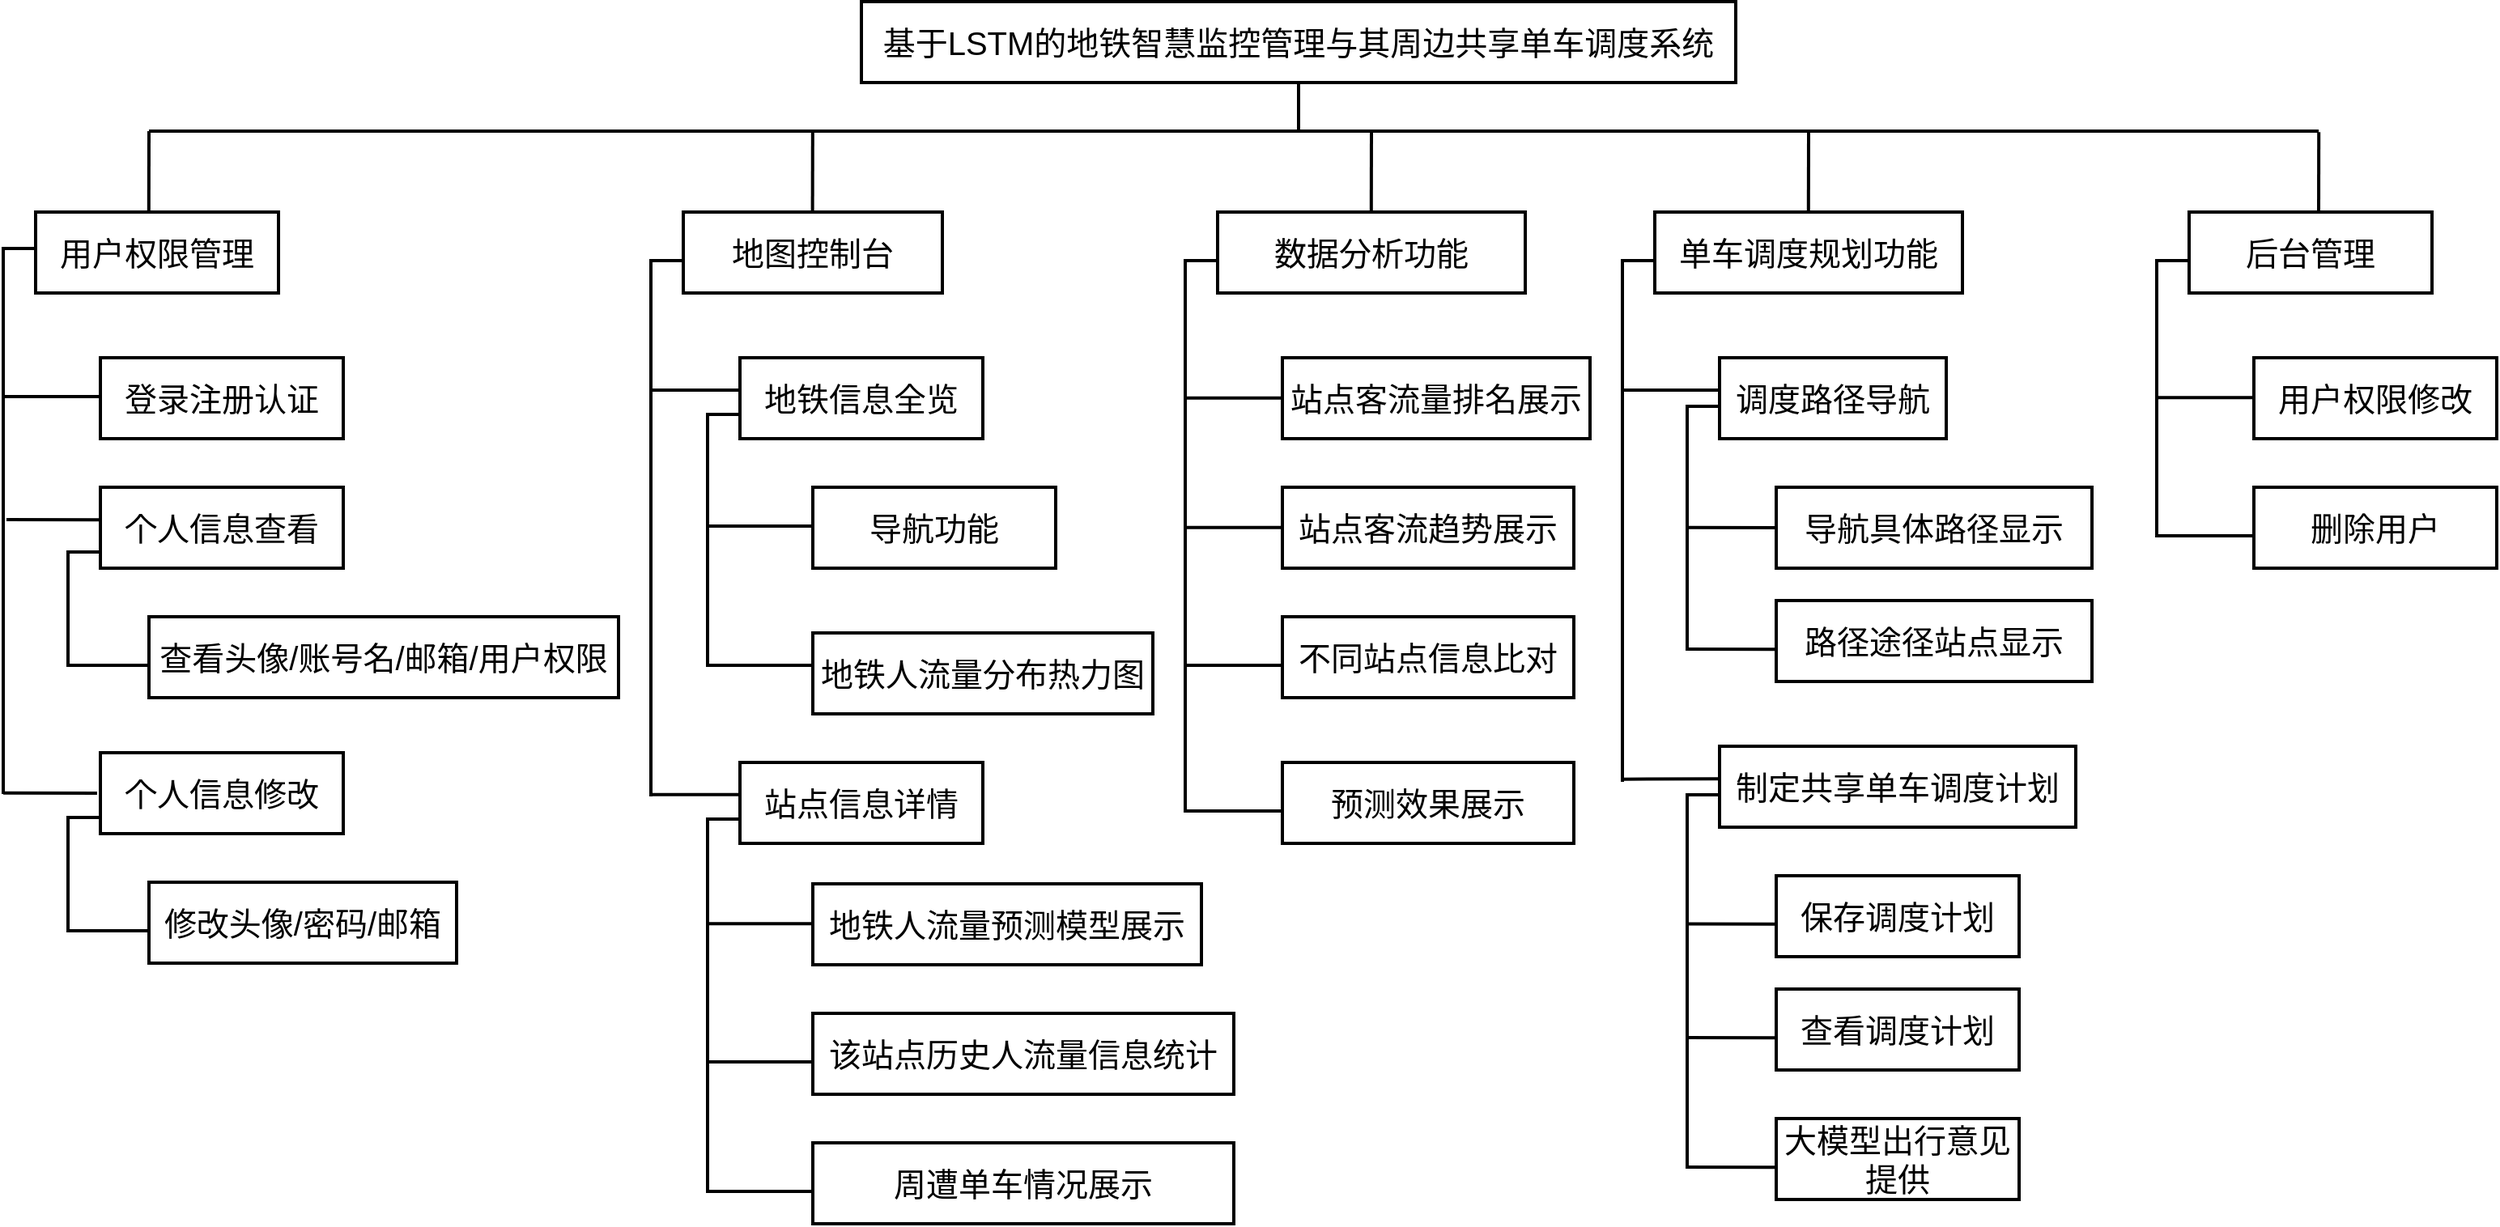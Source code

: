 <mxfile version="28.0.4">
  <diagram name="第 1 页" id="L_r2BCdUvFLrKTB9oKeo">
    <mxGraphModel dx="1911" dy="1251" grid="1" gridSize="10" guides="1" tooltips="1" connect="1" arrows="1" fold="1" page="1" pageScale="1" pageWidth="827" pageHeight="1169" math="0" shadow="0">
      <root>
        <mxCell id="0" />
        <mxCell id="1" parent="0" />
        <mxCell id="O2EC_n9IJ33S0w39dAJx-1" value="&lt;font style=&quot;font-size: 20px&quot;&gt;基于LSTM的地铁智慧监控管理与其周边共享单车调度系统&lt;/font&gt;" style="rounded=0;whiteSpace=wrap;html=1;strokeWidth=2;" parent="1" vertex="1">
          <mxGeometry x="570" y="280" width="540" height="50" as="geometry" />
        </mxCell>
        <mxCell id="O2EC_n9IJ33S0w39dAJx-2" value="&lt;font style=&quot;font-size: 20px&quot;&gt;用户权限管理&lt;/font&gt;" style="rounded=0;whiteSpace=wrap;html=1;strokeWidth=2;" parent="1" vertex="1">
          <mxGeometry x="60" y="410" width="150" height="50" as="geometry" />
        </mxCell>
        <mxCell id="O2EC_n9IJ33S0w39dAJx-3" value="&lt;span style=&quot;font-size: 20px&quot;&gt;后台管理&lt;/span&gt;" style="rounded=0;whiteSpace=wrap;html=1;strokeWidth=2;" parent="1" vertex="1">
          <mxGeometry x="1390" y="410" width="150" height="50" as="geometry" />
        </mxCell>
        <mxCell id="O2EC_n9IJ33S0w39dAJx-4" value="&lt;font style=&quot;font-size: 20px&quot;&gt;地图控制台&lt;/font&gt;" style="rounded=0;whiteSpace=wrap;html=1;strokeWidth=2;" parent="1" vertex="1">
          <mxGeometry x="460" y="410" width="160" height="50" as="geometry" />
        </mxCell>
        <mxCell id="O2EC_n9IJ33S0w39dAJx-5" value="&lt;font style=&quot;font-size: 20px&quot;&gt;单车调度规划功能&lt;/font&gt;" style="rounded=0;whiteSpace=wrap;html=1;strokeWidth=2;" parent="1" vertex="1">
          <mxGeometry x="1060" y="410" width="190" height="50" as="geometry" />
        </mxCell>
        <mxCell id="O2EC_n9IJ33S0w39dAJx-6" value="&lt;font style=&quot;font-size: 20px&quot;&gt;数据分析功能&lt;/font&gt;" style="rounded=0;whiteSpace=wrap;html=1;strokeWidth=2;" parent="1" vertex="1">
          <mxGeometry x="790" y="410" width="190" height="50" as="geometry" />
        </mxCell>
        <mxCell id="O2EC_n9IJ33S0w39dAJx-7" value="&lt;font style=&quot;font-size: 20px&quot;&gt;登录注册认证&lt;/font&gt;" style="rounded=0;whiteSpace=wrap;html=1;strokeWidth=2;" parent="1" vertex="1">
          <mxGeometry x="100" y="500" width="150" height="50" as="geometry" />
        </mxCell>
        <mxCell id="O2EC_n9IJ33S0w39dAJx-8" value="&lt;font style=&quot;font-size: 20px&quot;&gt;个人信息修改&lt;/font&gt;" style="rounded=0;whiteSpace=wrap;html=1;strokeWidth=2;" parent="1" vertex="1">
          <mxGeometry x="100" y="744" width="150" height="50" as="geometry" />
        </mxCell>
        <mxCell id="O2EC_n9IJ33S0w39dAJx-9" value="&lt;font style=&quot;font-size: 20px&quot;&gt;个人信息查看&lt;/font&gt;" style="rounded=0;whiteSpace=wrap;html=1;strokeWidth=2;" parent="1" vertex="1">
          <mxGeometry x="100" y="580" width="150" height="50" as="geometry" />
        </mxCell>
        <mxCell id="O2EC_n9IJ33S0w39dAJx-10" value="&lt;font style=&quot;font-size: 20px&quot;&gt;查看头像/账号名/邮箱/用户权限&lt;/font&gt;" style="rounded=0;whiteSpace=wrap;html=1;strokeWidth=2;" parent="1" vertex="1">
          <mxGeometry x="130" y="660" width="290" height="50" as="geometry" />
        </mxCell>
        <mxCell id="O2EC_n9IJ33S0w39dAJx-11" value="&lt;font style=&quot;font-size: 20px&quot;&gt;修改头像/密码/邮箱&lt;/font&gt;" style="rounded=0;whiteSpace=wrap;html=1;strokeWidth=2;" parent="1" vertex="1">
          <mxGeometry x="130" y="824" width="190" height="50" as="geometry" />
        </mxCell>
        <mxCell id="O2EC_n9IJ33S0w39dAJx-12" value="&lt;font style=&quot;font-size: 20px&quot;&gt;地铁信息全览&lt;/font&gt;" style="rounded=0;whiteSpace=wrap;html=1;strokeWidth=2;" parent="1" vertex="1">
          <mxGeometry x="495" y="500" width="150" height="50" as="geometry" />
        </mxCell>
        <mxCell id="O2EC_n9IJ33S0w39dAJx-13" value="&lt;span style=&quot;font-size: 20px&quot;&gt;站点信息详情&lt;/span&gt;" style="rounded=0;whiteSpace=wrap;html=1;strokeWidth=2;" parent="1" vertex="1">
          <mxGeometry x="495" y="750" width="150" height="50" as="geometry" />
        </mxCell>
        <mxCell id="O2EC_n9IJ33S0w39dAJx-14" value="&lt;span style=&quot;font-size: 20px&quot;&gt;导航功能&lt;/span&gt;" style="rounded=0;whiteSpace=wrap;html=1;strokeWidth=2;" parent="1" vertex="1">
          <mxGeometry x="540" y="580" width="150" height="50" as="geometry" />
        </mxCell>
        <mxCell id="O2EC_n9IJ33S0w39dAJx-15" value="&lt;span style=&quot;font-size: 20px&quot;&gt;地铁人流量分布热力图&lt;/span&gt;" style="rounded=0;whiteSpace=wrap;html=1;strokeWidth=2;" parent="1" vertex="1">
          <mxGeometry x="540" y="670" width="210" height="50" as="geometry" />
        </mxCell>
        <mxCell id="O2EC_n9IJ33S0w39dAJx-17" value="&lt;span style=&quot;font-size: 20px&quot;&gt;地铁人流量预测模型展示&lt;/span&gt;" style="rounded=0;whiteSpace=wrap;html=1;strokeWidth=2;" parent="1" vertex="1">
          <mxGeometry x="540" y="825" width="240" height="50" as="geometry" />
        </mxCell>
        <mxCell id="O2EC_n9IJ33S0w39dAJx-18" value="&lt;span style=&quot;font-size: 20px&quot;&gt;该站点历史人流量信息统计&lt;/span&gt;" style="rounded=0;whiteSpace=wrap;html=1;strokeWidth=2;" parent="1" vertex="1">
          <mxGeometry x="540" y="905" width="260" height="50" as="geometry" />
        </mxCell>
        <mxCell id="O2EC_n9IJ33S0w39dAJx-19" value="&lt;font style=&quot;font-size: 20px&quot;&gt;站点客流量排名展示&lt;/font&gt;" style="rounded=0;whiteSpace=wrap;html=1;strokeWidth=2;" parent="1" vertex="1">
          <mxGeometry x="830" y="500" width="190" height="50" as="geometry" />
        </mxCell>
        <mxCell id="O2EC_n9IJ33S0w39dAJx-20" value="&lt;font style=&quot;font-size: 20px&quot;&gt;站点客流趋势展示&lt;/font&gt;" style="rounded=0;whiteSpace=wrap;html=1;strokeWidth=2;" parent="1" vertex="1">
          <mxGeometry x="830" y="580" width="180" height="50" as="geometry" />
        </mxCell>
        <mxCell id="O2EC_n9IJ33S0w39dAJx-21" value="&lt;font style=&quot;font-size: 20px&quot;&gt;不同站点信息比对&lt;/font&gt;" style="rounded=0;whiteSpace=wrap;html=1;strokeWidth=2;" parent="1" vertex="1">
          <mxGeometry x="830" y="660" width="180" height="50" as="geometry" />
        </mxCell>
        <mxCell id="O2EC_n9IJ33S0w39dAJx-22" value="&lt;span style=&quot;font-size: 20px&quot;&gt;调度路径导航&lt;/span&gt;" style="rounded=0;whiteSpace=wrap;html=1;strokeWidth=2;" parent="1" vertex="1">
          <mxGeometry x="1100" y="500" width="140" height="50" as="geometry" />
        </mxCell>
        <mxCell id="O2EC_n9IJ33S0w39dAJx-23" value="&lt;span style=&quot;font-size: 20px&quot;&gt;制定共享单车调度计划&lt;/span&gt;" style="rounded=0;whiteSpace=wrap;html=1;strokeWidth=2;" parent="1" vertex="1">
          <mxGeometry x="1100" y="740" width="220" height="50" as="geometry" />
        </mxCell>
        <mxCell id="O2EC_n9IJ33S0w39dAJx-24" value="&lt;span style=&quot;font-size: 20px&quot;&gt;查看调度计划&lt;/span&gt;" style="rounded=0;whiteSpace=wrap;html=1;strokeWidth=2;" parent="1" vertex="1">
          <mxGeometry x="1135" y="890" width="150" height="50" as="geometry" />
        </mxCell>
        <mxCell id="O2EC_n9IJ33S0w39dAJx-25" value="&lt;span style=&quot;font-size: 20px&quot;&gt;保存调度计划&lt;/span&gt;" style="rounded=0;whiteSpace=wrap;html=1;strokeWidth=2;" parent="1" vertex="1">
          <mxGeometry x="1135" y="820" width="150" height="50" as="geometry" />
        </mxCell>
        <mxCell id="O2EC_n9IJ33S0w39dAJx-26" value="&lt;span style=&quot;font-size: 20px&quot;&gt;导航具体路径显示&lt;/span&gt;" style="rounded=0;whiteSpace=wrap;html=1;strokeWidth=2;" parent="1" vertex="1">
          <mxGeometry x="1135" y="580" width="195" height="50" as="geometry" />
        </mxCell>
        <mxCell id="O2EC_n9IJ33S0w39dAJx-27" value="&lt;span style=&quot;font-size: 20px&quot;&gt;路径途径站点显示&lt;/span&gt;" style="rounded=0;whiteSpace=wrap;html=1;strokeWidth=2;" parent="1" vertex="1">
          <mxGeometry x="1135" y="650" width="195" height="50" as="geometry" />
        </mxCell>
        <mxCell id="O2EC_n9IJ33S0w39dAJx-28" value="&lt;span style=&quot;font-size: 20px&quot;&gt;用户权限修改&lt;/span&gt;" style="rounded=0;whiteSpace=wrap;html=1;strokeWidth=2;" parent="1" vertex="1">
          <mxGeometry x="1430" y="500" width="150" height="50" as="geometry" />
        </mxCell>
        <mxCell id="O2EC_n9IJ33S0w39dAJx-29" value="&lt;span style=&quot;font-size: 20px&quot;&gt;删除用户&lt;/span&gt;" style="rounded=0;whiteSpace=wrap;html=1;strokeWidth=2;" parent="1" vertex="1">
          <mxGeometry x="1430" y="580" width="150" height="50" as="geometry" />
        </mxCell>
        <mxCell id="O2EC_n9IJ33S0w39dAJx-30" value="" style="endArrow=none;html=1;strokeWidth=2;" parent="1" edge="1">
          <mxGeometry width="50" height="50" relative="1" as="geometry">
            <mxPoint x="130" y="360" as="sourcePoint" />
            <mxPoint x="1470" y="360" as="targetPoint" />
          </mxGeometry>
        </mxCell>
        <mxCell id="O2EC_n9IJ33S0w39dAJx-31" value="" style="endArrow=none;html=1;strokeWidth=2;exitX=0.466;exitY=-0.013;exitDx=0;exitDy=0;exitPerimeter=0;endSize=11;" parent="1" source="O2EC_n9IJ33S0w39dAJx-2" edge="1">
          <mxGeometry width="50" height="50" relative="1" as="geometry">
            <mxPoint x="90" y="410" as="sourcePoint" />
            <mxPoint x="130" y="360" as="targetPoint" />
          </mxGeometry>
        </mxCell>
        <mxCell id="O2EC_n9IJ33S0w39dAJx-32" value="" style="endArrow=none;html=1;strokeWidth=2;exitX=0.466;exitY=-0.013;exitDx=0;exitDy=0;exitPerimeter=0;endSize=11;" parent="1" edge="1">
          <mxGeometry width="50" height="50" relative="1" as="geometry">
            <mxPoint x="539.81" y="410" as="sourcePoint" />
            <mxPoint x="539.91" y="360.65" as="targetPoint" />
          </mxGeometry>
        </mxCell>
        <mxCell id="O2EC_n9IJ33S0w39dAJx-33" value="" style="endArrow=none;html=1;strokeWidth=2;exitX=0.466;exitY=-0.013;exitDx=0;exitDy=0;exitPerimeter=0;endSize=11;" parent="1" edge="1">
          <mxGeometry width="50" height="50" relative="1" as="geometry">
            <mxPoint x="884.9" y="410" as="sourcePoint" />
            <mxPoint x="885.0" y="360.65" as="targetPoint" />
          </mxGeometry>
        </mxCell>
        <mxCell id="O2EC_n9IJ33S0w39dAJx-34" value="" style="endArrow=none;html=1;strokeWidth=2;exitX=0.466;exitY=-0.013;exitDx=0;exitDy=0;exitPerimeter=0;endSize=11;" parent="1" edge="1">
          <mxGeometry width="50" height="50" relative="1" as="geometry">
            <mxPoint x="1154.9" y="410" as="sourcePoint" />
            <mxPoint x="1155" y="360.65" as="targetPoint" />
          </mxGeometry>
        </mxCell>
        <mxCell id="O2EC_n9IJ33S0w39dAJx-35" value="" style="endArrow=none;html=1;strokeWidth=2;exitX=0.466;exitY=-0.013;exitDx=0;exitDy=0;exitPerimeter=0;endSize=11;" parent="1" edge="1">
          <mxGeometry width="50" height="50" relative="1" as="geometry">
            <mxPoint x="1470" y="410" as="sourcePoint" />
            <mxPoint x="1470.1" y="360.65" as="targetPoint" />
          </mxGeometry>
        </mxCell>
        <mxCell id="O2EC_n9IJ33S0w39dAJx-36" value="" style="endArrow=none;html=1;strokeWidth=2;endSize=11;" parent="1" edge="1">
          <mxGeometry width="50" height="50" relative="1" as="geometry">
            <mxPoint x="840" y="360" as="sourcePoint" />
            <mxPoint x="840" y="330" as="targetPoint" />
          </mxGeometry>
        </mxCell>
        <mxCell id="O2EC_n9IJ33S0w39dAJx-37" value="" style="shape=partialRectangle;whiteSpace=wrap;html=1;bottom=0;right=0;fillColor=none;strokeWidth=2;direction=south;flipH=1;" parent="1" vertex="1">
          <mxGeometry x="40" y="432.5" width="20" height="336" as="geometry" />
        </mxCell>
        <mxCell id="O2EC_n9IJ33S0w39dAJx-38" value="" style="shape=partialRectangle;whiteSpace=wrap;html=1;bottom=0;right=0;fillColor=none;strokeWidth=2;direction=south;flipH=1;" parent="1" vertex="1">
          <mxGeometry x="80" y="620" width="20" height="70" as="geometry" />
        </mxCell>
        <mxCell id="O2EC_n9IJ33S0w39dAJx-39" value="" style="shape=partialRectangle;whiteSpace=wrap;html=1;bottom=0;right=0;fillColor=none;strokeWidth=2;direction=south;flipH=1;" parent="1" vertex="1">
          <mxGeometry x="80" y="784" width="20" height="70" as="geometry" />
        </mxCell>
        <mxCell id="O2EC_n9IJ33S0w39dAJx-40" value="" style="shape=partialRectangle;whiteSpace=wrap;html=1;bottom=0;right=0;fillColor=none;strokeWidth=2;direction=south;flipH=1;" parent="1" vertex="1">
          <mxGeometry x="440" y="440" width="20" height="330" as="geometry" />
        </mxCell>
        <mxCell id="O2EC_n9IJ33S0w39dAJx-41" value="" style="shape=partialRectangle;whiteSpace=wrap;html=1;bottom=0;right=0;fillColor=none;strokeWidth=2;direction=south;flipH=1;" parent="1" vertex="1">
          <mxGeometry x="475" y="535" width="20" height="155" as="geometry" />
        </mxCell>
        <mxCell id="O2EC_n9IJ33S0w39dAJx-42" value="" style="shape=partialRectangle;whiteSpace=wrap;html=1;bottom=0;right=0;fillColor=none;strokeWidth=2;direction=south;flipH=1;" parent="1" vertex="1">
          <mxGeometry x="475" y="785" width="20" height="230" as="geometry" />
        </mxCell>
        <mxCell id="O2EC_n9IJ33S0w39dAJx-43" value="" style="shape=partialRectangle;whiteSpace=wrap;html=1;bottom=0;right=0;fillColor=none;strokeWidth=2;direction=south;flipH=1;" parent="1" vertex="1">
          <mxGeometry x="770" y="440" width="20" height="340" as="geometry" />
        </mxCell>
        <mxCell id="O2EC_n9IJ33S0w39dAJx-44" value="" style="shape=partialRectangle;whiteSpace=wrap;html=1;bottom=0;right=0;fillColor=none;strokeWidth=2;direction=south;flipH=1;" parent="1" vertex="1">
          <mxGeometry x="1040" y="440" width="20" height="321" as="geometry" />
        </mxCell>
        <mxCell id="O2EC_n9IJ33S0w39dAJx-45" value="" style="shape=partialRectangle;whiteSpace=wrap;html=1;bottom=0;right=0;fillColor=none;strokeWidth=2;direction=south;flipH=1;" parent="1" vertex="1">
          <mxGeometry x="1080" y="530" width="20" height="150" as="geometry" />
        </mxCell>
        <mxCell id="O2EC_n9IJ33S0w39dAJx-46" value="" style="shape=partialRectangle;whiteSpace=wrap;html=1;bottom=0;right=0;fillColor=none;strokeWidth=2;direction=south;flipH=1;" parent="1" vertex="1">
          <mxGeometry x="1080" y="770" width="20" height="230" as="geometry" />
        </mxCell>
        <mxCell id="O2EC_n9IJ33S0w39dAJx-47" value="" style="shape=partialRectangle;whiteSpace=wrap;html=1;bottom=0;right=0;fillColor=none;strokeWidth=2;direction=south;flipH=1;" parent="1" vertex="1">
          <mxGeometry x="1370" y="440" width="20" height="170" as="geometry" />
        </mxCell>
        <mxCell id="O2EC_n9IJ33S0w39dAJx-48" value="" style="endArrow=none;html=1;endSize=8;strokeWidth=2;startSize=7;" parent="1" edge="1">
          <mxGeometry width="50" height="50" relative="1" as="geometry">
            <mxPoint x="40" y="524" as="sourcePoint" />
            <mxPoint x="100" y="524" as="targetPoint" />
          </mxGeometry>
        </mxCell>
        <mxCell id="O2EC_n9IJ33S0w39dAJx-49" value="" style="endArrow=none;html=1;endSize=8;strokeWidth=2;startSize=7;" parent="1" edge="1">
          <mxGeometry width="50" height="50" relative="1" as="geometry">
            <mxPoint x="80" y="690" as="sourcePoint" />
            <mxPoint x="130" y="690" as="targetPoint" />
          </mxGeometry>
        </mxCell>
        <mxCell id="O2EC_n9IJ33S0w39dAJx-50" value="" style="endArrow=none;html=1;endSize=8;strokeWidth=2;startSize=7;" parent="1" edge="1">
          <mxGeometry width="50" height="50" relative="1" as="geometry">
            <mxPoint x="80" y="854" as="sourcePoint" />
            <mxPoint x="130" y="854" as="targetPoint" />
          </mxGeometry>
        </mxCell>
        <mxCell id="O2EC_n9IJ33S0w39dAJx-51" value="" style="endArrow=none;html=1;endSize=8;strokeWidth=2;startSize=7;" parent="1" edge="1">
          <mxGeometry width="50" height="50" relative="1" as="geometry">
            <mxPoint x="40" y="768.88" as="sourcePoint" />
            <mxPoint x="98" y="769" as="targetPoint" />
          </mxGeometry>
        </mxCell>
        <mxCell id="O2EC_n9IJ33S0w39dAJx-52" value="" style="endArrow=none;html=1;endSize=8;strokeWidth=2;startSize=7;" parent="1" edge="1">
          <mxGeometry width="50" height="50" relative="1" as="geometry">
            <mxPoint x="475" y="604" as="sourcePoint" />
            <mxPoint x="540" y="604" as="targetPoint" />
          </mxGeometry>
        </mxCell>
        <mxCell id="O2EC_n9IJ33S0w39dAJx-53" value="" style="endArrow=none;html=1;endSize=8;strokeWidth=2;startSize=7;" parent="1" edge="1">
          <mxGeometry width="50" height="50" relative="1" as="geometry">
            <mxPoint x="475" y="690" as="sourcePoint" />
            <mxPoint x="540" y="690" as="targetPoint" />
          </mxGeometry>
        </mxCell>
        <mxCell id="O2EC_n9IJ33S0w39dAJx-55" value="" style="endArrow=none;html=1;endSize=8;strokeWidth=2;startSize=7;entryX=0;entryY=0.5;entryDx=0;entryDy=0;" parent="1" edge="1">
          <mxGeometry width="50" height="50" relative="1" as="geometry">
            <mxPoint x="440" y="520" as="sourcePoint" />
            <mxPoint x="495" y="520" as="targetPoint" />
          </mxGeometry>
        </mxCell>
        <mxCell id="O2EC_n9IJ33S0w39dAJx-56" value="" style="endArrow=none;html=1;endSize=8;strokeWidth=2;startSize=7;entryX=0;entryY=0.5;entryDx=0;entryDy=0;" parent="1" edge="1">
          <mxGeometry width="50" height="50" relative="1" as="geometry">
            <mxPoint x="440" y="769.88" as="sourcePoint" />
            <mxPoint x="495" y="769.88" as="targetPoint" />
          </mxGeometry>
        </mxCell>
        <mxCell id="O2EC_n9IJ33S0w39dAJx-57" value="" style="endArrow=none;html=1;endSize=8;strokeWidth=2;startSize=7;" parent="1" edge="1">
          <mxGeometry width="50" height="50" relative="1" as="geometry">
            <mxPoint x="475" y="849.58" as="sourcePoint" />
            <mxPoint x="540" y="849.58" as="targetPoint" />
          </mxGeometry>
        </mxCell>
        <mxCell id="O2EC_n9IJ33S0w39dAJx-58" value="" style="endArrow=none;html=1;endSize=8;strokeWidth=2;startSize=7;" parent="1" edge="1">
          <mxGeometry width="50" height="50" relative="1" as="geometry">
            <mxPoint x="475" y="935.0" as="sourcePoint" />
            <mxPoint x="540" y="935.0" as="targetPoint" />
          </mxGeometry>
        </mxCell>
        <mxCell id="O2EC_n9IJ33S0w39dAJx-59" value="" style="endArrow=none;html=1;endSize=8;strokeWidth=2;startSize=7;" parent="1" edge="1">
          <mxGeometry width="50" height="50" relative="1" as="geometry">
            <mxPoint x="770" y="690" as="sourcePoint" />
            <mxPoint x="830" y="690" as="targetPoint" />
          </mxGeometry>
        </mxCell>
        <mxCell id="O2EC_n9IJ33S0w39dAJx-60" value="" style="endArrow=none;html=1;endSize=8;strokeWidth=2;startSize=7;" parent="1" edge="1">
          <mxGeometry width="50" height="50" relative="1" as="geometry">
            <mxPoint x="770" y="604.83" as="sourcePoint" />
            <mxPoint x="830" y="604.83" as="targetPoint" />
          </mxGeometry>
        </mxCell>
        <mxCell id="O2EC_n9IJ33S0w39dAJx-61" value="" style="endArrow=none;html=1;endSize=8;strokeWidth=2;startSize=7;" parent="1" edge="1">
          <mxGeometry width="50" height="50" relative="1" as="geometry">
            <mxPoint x="770" y="524.83" as="sourcePoint" />
            <mxPoint x="830" y="524.83" as="targetPoint" />
          </mxGeometry>
        </mxCell>
        <mxCell id="O2EC_n9IJ33S0w39dAJx-62" value="" style="endArrow=none;html=1;endSize=8;strokeWidth=2;startSize=7;" parent="1" edge="1">
          <mxGeometry width="50" height="50" relative="1" as="geometry">
            <mxPoint x="1040" y="520.0" as="sourcePoint" />
            <mxPoint x="1100" y="520.0" as="targetPoint" />
          </mxGeometry>
        </mxCell>
        <mxCell id="O2EC_n9IJ33S0w39dAJx-63" value="" style="endArrow=none;html=1;endSize=8;strokeWidth=2;startSize=7;entryX=0;entryY=0.5;entryDx=0;entryDy=0;" parent="1" target="O2EC_n9IJ33S0w39dAJx-26" edge="1">
          <mxGeometry width="50" height="50" relative="1" as="geometry">
            <mxPoint x="1080" y="604.86" as="sourcePoint" />
            <mxPoint x="1130" y="605" as="targetPoint" />
          </mxGeometry>
        </mxCell>
        <mxCell id="O2EC_n9IJ33S0w39dAJx-64" value="" style="endArrow=none;html=1;endSize=8;strokeWidth=2;startSize=7;entryX=0;entryY=0.5;entryDx=0;entryDy=0;" parent="1" edge="1">
          <mxGeometry width="50" height="50" relative="1" as="geometry">
            <mxPoint x="1080" y="680.0" as="sourcePoint" />
            <mxPoint x="1135" y="680.14" as="targetPoint" />
          </mxGeometry>
        </mxCell>
        <mxCell id="O2EC_n9IJ33S0w39dAJx-65" value="" style="endArrow=none;html=1;endSize=8;strokeWidth=2;startSize=7;entryX=0;entryY=0.5;entryDx=0;entryDy=0;" parent="1" edge="1">
          <mxGeometry width="50" height="50" relative="1" as="geometry">
            <mxPoint x="1080" y="849.77" as="sourcePoint" />
            <mxPoint x="1135" y="849.91" as="targetPoint" />
          </mxGeometry>
        </mxCell>
        <mxCell id="O2EC_n9IJ33S0w39dAJx-66" value="" style="endArrow=none;html=1;endSize=8;strokeWidth=2;startSize=7;entryX=0;entryY=0.5;entryDx=0;entryDy=0;" parent="1" edge="1">
          <mxGeometry width="50" height="50" relative="1" as="geometry">
            <mxPoint x="1080" y="920" as="sourcePoint" />
            <mxPoint x="1135" y="920.14" as="targetPoint" />
          </mxGeometry>
        </mxCell>
        <mxCell id="O2EC_n9IJ33S0w39dAJx-67" value="" style="endArrow=none;html=1;endSize=8;strokeWidth=2;startSize=7;entryX=0;entryY=0.5;entryDx=0;entryDy=0;exitX=0.998;exitY=0.008;exitDx=0;exitDy=0;exitPerimeter=0;" parent="1" source="O2EC_n9IJ33S0w39dAJx-44" edge="1">
          <mxGeometry width="50" height="50" relative="1" as="geometry">
            <mxPoint x="1045" y="760" as="sourcePoint" />
            <mxPoint x="1100" y="760.14" as="targetPoint" />
          </mxGeometry>
        </mxCell>
        <mxCell id="O2EC_n9IJ33S0w39dAJx-68" value="" style="endArrow=none;html=1;endSize=8;strokeWidth=2;startSize=7;" parent="1" edge="1">
          <mxGeometry width="50" height="50" relative="1" as="geometry">
            <mxPoint x="1370" y="524.58" as="sourcePoint" />
            <mxPoint x="1430" y="524.58" as="targetPoint" />
          </mxGeometry>
        </mxCell>
        <mxCell id="O2EC_n9IJ33S0w39dAJx-69" value="" style="endArrow=none;html=1;endSize=8;strokeWidth=2;startSize=7;" parent="1" edge="1">
          <mxGeometry width="50" height="50" relative="1" as="geometry">
            <mxPoint x="1370" y="610.0" as="sourcePoint" />
            <mxPoint x="1430" y="610.0" as="targetPoint" />
          </mxGeometry>
        </mxCell>
        <mxCell id="O2EC_n9IJ33S0w39dAJx-79" value="" style="endArrow=none;html=1;endSize=8;strokeWidth=2;startSize=7;" parent="1" edge="1">
          <mxGeometry width="50" height="50" relative="1" as="geometry">
            <mxPoint x="42" y="600" as="sourcePoint" />
            <mxPoint x="100" y="600.12" as="targetPoint" />
          </mxGeometry>
        </mxCell>
        <mxCell id="O2EC_n9IJ33S0w39dAJx-80" value="&lt;span style=&quot;font-size: 20px&quot;&gt;周遭单车情况展示&lt;/span&gt;" style="rounded=0;whiteSpace=wrap;html=1;strokeWidth=2;" parent="1" vertex="1">
          <mxGeometry x="540" y="985" width="260" height="50" as="geometry" />
        </mxCell>
        <mxCell id="O2EC_n9IJ33S0w39dAJx-81" value="" style="endArrow=none;html=1;endSize=8;strokeWidth=2;startSize=7;" parent="1" edge="1">
          <mxGeometry width="50" height="50" relative="1" as="geometry">
            <mxPoint x="475" y="1015" as="sourcePoint" />
            <mxPoint x="540" y="1015" as="targetPoint" />
          </mxGeometry>
        </mxCell>
        <mxCell id="656GvTyZeaLxTbCeaER_-1" value="&lt;span style=&quot;font-size: 20px&quot;&gt;大模型出行意见提供&lt;/span&gt;" style="rounded=0;whiteSpace=wrap;html=1;strokeWidth=2;" vertex="1" parent="1">
          <mxGeometry x="1135" y="970" width="150" height="50" as="geometry" />
        </mxCell>
        <mxCell id="656GvTyZeaLxTbCeaER_-2" value="" style="endArrow=none;html=1;endSize=8;strokeWidth=2;startSize=7;entryX=0;entryY=0.5;entryDx=0;entryDy=0;" edge="1" parent="1">
          <mxGeometry width="50" height="50" relative="1" as="geometry">
            <mxPoint x="1080" y="1000" as="sourcePoint" />
            <mxPoint x="1135" y="1000.14" as="targetPoint" />
          </mxGeometry>
        </mxCell>
        <mxCell id="656GvTyZeaLxTbCeaER_-4" value="&lt;font style=&quot;font-size: 20px&quot;&gt;预测效果展示&lt;/font&gt;" style="rounded=0;whiteSpace=wrap;html=1;strokeWidth=2;" vertex="1" parent="1">
          <mxGeometry x="830" y="750" width="180" height="50" as="geometry" />
        </mxCell>
        <mxCell id="656GvTyZeaLxTbCeaER_-5" value="" style="endArrow=none;html=1;endSize=8;strokeWidth=2;startSize=7;" edge="1" parent="1">
          <mxGeometry width="50" height="50" relative="1" as="geometry">
            <mxPoint x="770" y="780" as="sourcePoint" />
            <mxPoint x="830" y="780" as="targetPoint" />
          </mxGeometry>
        </mxCell>
      </root>
    </mxGraphModel>
  </diagram>
</mxfile>
